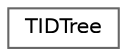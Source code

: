 digraph "Иерархия классов. Графический вид."
{
 // LATEX_PDF_SIZE
  bgcolor="transparent";
  edge [fontname=Helvetica,fontsize=10,labelfontname=Helvetica,labelfontsize=10];
  node [fontname=Helvetica,fontsize=10,shape=box,height=0.2,width=0.4];
  rankdir="LR";
  Node0 [label="TIDTree",height=0.2,width=0.4,color="grey40", fillcolor="white", style="filled",URL="$class_t_i_d_tree.html",tooltip="Класс дерева таблиц идентификаторов"];
}

